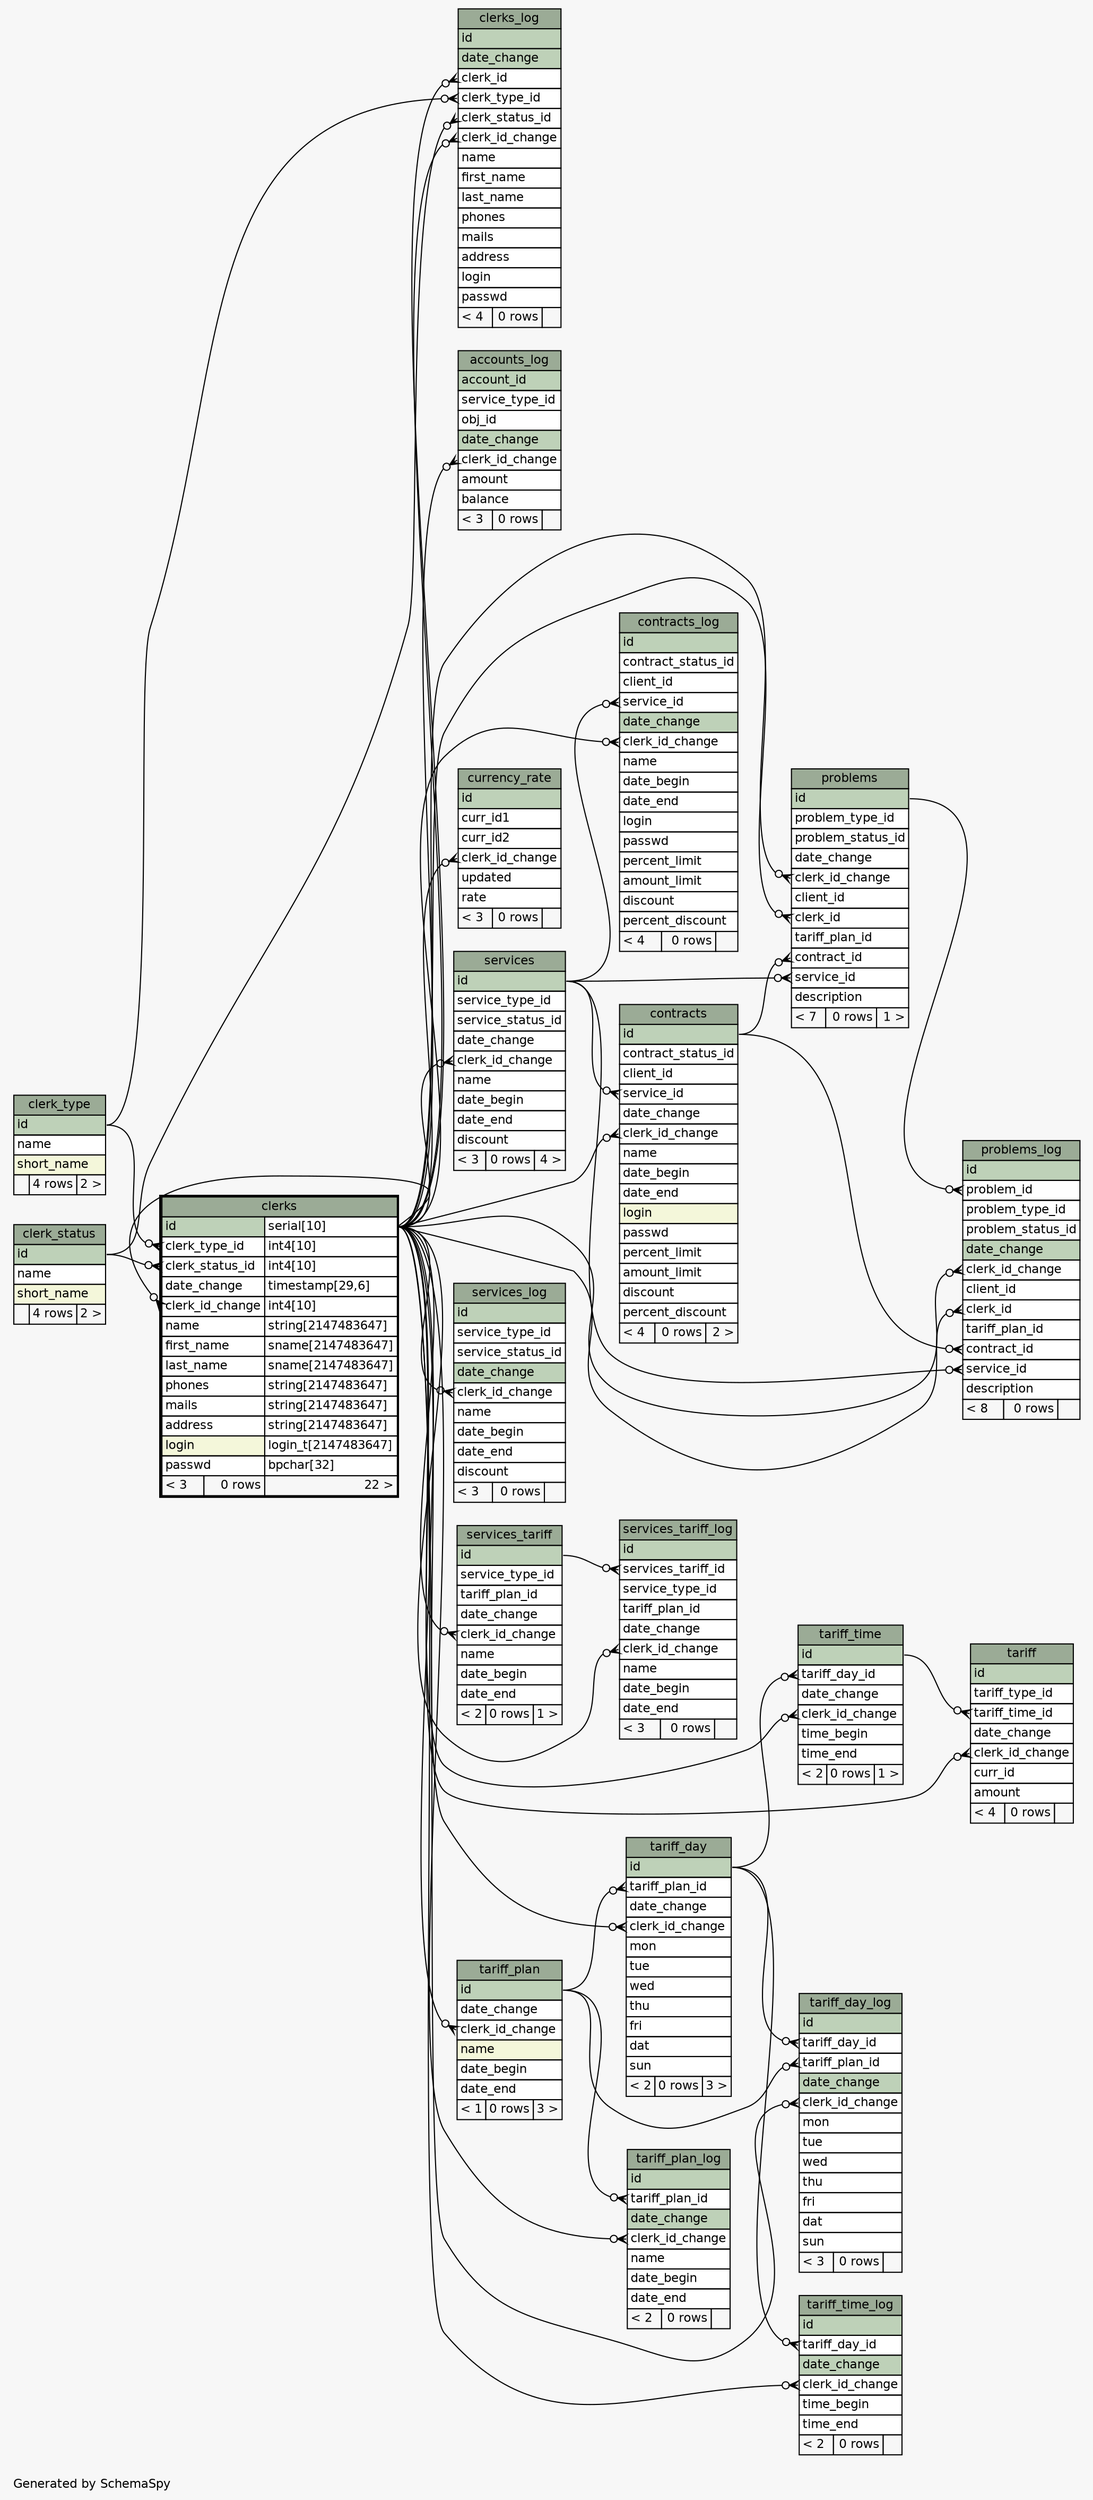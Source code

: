 // dot 2.26.0 on Linux 2.6.32-358.2.1.el6.x86_64
// SchemaSpy rev 590
digraph "oneDegreeRelationshipsDiagram" {
  graph [
    rankdir="RL"
    bgcolor="#f7f7f7"
    label="\nGenerated by SchemaSpy"
    labeljust="l"
    nodesep="0.18"
    ranksep="0.46"
    fontname="Helvetica"
    fontsize="11"
  ];
  node [
    fontname="Helvetica"
    fontsize="11"
    shape="plaintext"
  ];
  edge [
    arrowsize="0.8"
  ];
  "accounts_log":"clerk_id_change":w -> "clerks":"id.type":e [arrowhead=none dir=back arrowtail=crowodot];
  "clerks":"clerk_id_change":w -> "clerks":"id.type":e [arrowhead=none dir=back arrowtail=crowodot];
  "clerks":"clerk_status_id":w -> "clerk_status":"id":e [arrowhead=none dir=back arrowtail=crowodot];
  "clerks":"clerk_type_id":w -> "clerk_type":"id":e [arrowhead=none dir=back arrowtail=crowodot];
  "clerks_log":"clerk_id":w -> "clerks":"id.type":e [arrowhead=none dir=back arrowtail=crowodot];
  "clerks_log":"clerk_id_change":w -> "clerks":"id.type":e [arrowhead=none dir=back arrowtail=crowodot];
  "clerks_log":"clerk_status_id":w -> "clerk_status":"id":e [arrowhead=none dir=back arrowtail=crowodot];
  "clerks_log":"clerk_type_id":w -> "clerk_type":"id":e [arrowhead=none dir=back arrowtail=crowodot];
  "contracts":"clerk_id_change":w -> "clerks":"id.type":e [arrowhead=none dir=back arrowtail=crowodot];
  "contracts":"service_id":w -> "services":"id":e [arrowhead=none dir=back arrowtail=crowodot];
  "contracts_log":"clerk_id_change":w -> "clerks":"id.type":e [arrowhead=none dir=back arrowtail=crowodot];
  "contracts_log":"service_id":w -> "services":"id":e [arrowhead=none dir=back arrowtail=crowodot];
  "currency_rate":"clerk_id_change":w -> "clerks":"id.type":e [arrowhead=none dir=back arrowtail=crowodot];
  "problems":"clerk_id":w -> "clerks":"id.type":e [arrowhead=none dir=back arrowtail=crowodot];
  "problems":"clerk_id_change":w -> "clerks":"id.type":e [arrowhead=none dir=back arrowtail=crowodot];
  "problems":"contract_id":w -> "contracts":"id":e [arrowhead=none dir=back arrowtail=crowodot];
  "problems":"service_id":w -> "services":"id":e [arrowhead=none dir=back arrowtail=crowodot];
  "problems_log":"clerk_id":w -> "clerks":"id.type":e [arrowhead=none dir=back arrowtail=crowodot];
  "problems_log":"clerk_id_change":w -> "clerks":"id.type":e [arrowhead=none dir=back arrowtail=crowodot];
  "problems_log":"contract_id":w -> "contracts":"id":e [arrowhead=none dir=back arrowtail=crowodot];
  "problems_log":"problem_id":w -> "problems":"id":e [arrowhead=none dir=back arrowtail=crowodot];
  "problems_log":"service_id":w -> "services":"id":e [arrowhead=none dir=back arrowtail=crowodot];
  "services":"clerk_id_change":w -> "clerks":"id.type":e [arrowhead=none dir=back arrowtail=crowodot];
  "services_log":"clerk_id_change":w -> "clerks":"id.type":e [arrowhead=none dir=back arrowtail=crowodot];
  "services_tariff":"clerk_id_change":w -> "clerks":"id.type":e [arrowhead=none dir=back arrowtail=crowodot];
  "services_tariff_log":"clerk_id_change":w -> "clerks":"id.type":e [arrowhead=none dir=back arrowtail=crowodot];
  "services_tariff_log":"services_tariff_id":w -> "services_tariff":"id":e [arrowhead=none dir=back arrowtail=crowodot];
  "tariff":"clerk_id_change":w -> "clerks":"id.type":e [arrowhead=none dir=back arrowtail=crowodot];
  "tariff":"tariff_time_id":w -> "tariff_time":"id":e [arrowhead=none dir=back arrowtail=crowodot];
  "tariff_day":"clerk_id_change":w -> "clerks":"id.type":e [arrowhead=none dir=back arrowtail=crowodot];
  "tariff_day":"tariff_plan_id":w -> "tariff_plan":"id":e [arrowhead=none dir=back arrowtail=crowodot];
  "tariff_day_log":"clerk_id_change":w -> "clerks":"id.type":e [arrowhead=none dir=back arrowtail=crowodot];
  "tariff_day_log":"tariff_day_id":w -> "tariff_day":"id":e [arrowhead=none dir=back arrowtail=crowodot];
  "tariff_day_log":"tariff_plan_id":w -> "tariff_plan":"id":e [arrowhead=none dir=back arrowtail=crowodot];
  "tariff_plan":"clerk_id_change":w -> "clerks":"id.type":e [arrowhead=none dir=back arrowtail=crowodot];
  "tariff_plan_log":"clerk_id_change":w -> "clerks":"id.type":e [arrowhead=none dir=back arrowtail=crowodot];
  "tariff_plan_log":"tariff_plan_id":w -> "tariff_plan":"id":e [arrowhead=none dir=back arrowtail=crowodot];
  "tariff_time":"clerk_id_change":w -> "clerks":"id.type":e [arrowhead=none dir=back arrowtail=crowodot];
  "tariff_time":"tariff_day_id":w -> "tariff_day":"id":e [arrowhead=none dir=back arrowtail=crowodot];
  "tariff_time_log":"clerk_id_change":w -> "clerks":"id.type":e [arrowhead=none dir=back arrowtail=crowodot];
  "tariff_time_log":"tariff_day_id":w -> "tariff_day":"id":e [arrowhead=none dir=back arrowtail=crowodot];
  "accounts_log" [
    label=<
    <TABLE BORDER="0" CELLBORDER="1" CELLSPACING="0" BGCOLOR="#ffffff">
      <TR><TD COLSPAN="3" BGCOLOR="#9bab96" ALIGN="CENTER">accounts_log</TD></TR>
      <TR><TD PORT="account_id" COLSPAN="3" BGCOLOR="#bed1b8" ALIGN="LEFT">account_id</TD></TR>
      <TR><TD PORT="service_type_id" COLSPAN="3" ALIGN="LEFT">service_type_id</TD></TR>
      <TR><TD PORT="obj_id" COLSPAN="3" ALIGN="LEFT">obj_id</TD></TR>
      <TR><TD PORT="date_change" COLSPAN="3" BGCOLOR="#bed1b8" ALIGN="LEFT">date_change</TD></TR>
      <TR><TD PORT="clerk_id_change" COLSPAN="3" ALIGN="LEFT">clerk_id_change</TD></TR>
      <TR><TD PORT="amount" COLSPAN="3" ALIGN="LEFT">amount</TD></TR>
      <TR><TD PORT="balance" COLSPAN="3" ALIGN="LEFT">balance</TD></TR>
      <TR><TD ALIGN="LEFT" BGCOLOR="#f7f7f7">&lt; 3</TD><TD ALIGN="RIGHT" BGCOLOR="#f7f7f7">0 rows</TD><TD ALIGN="RIGHT" BGCOLOR="#f7f7f7">  </TD></TR>
    </TABLE>>
    URL="accounts_log.html"
    tooltip="accounts_log"
  ];
  "clerk_status" [
    label=<
    <TABLE BORDER="0" CELLBORDER="1" CELLSPACING="0" BGCOLOR="#ffffff">
      <TR><TD COLSPAN="3" BGCOLOR="#9bab96" ALIGN="CENTER">clerk_status</TD></TR>
      <TR><TD PORT="id" COLSPAN="3" BGCOLOR="#bed1b8" ALIGN="LEFT">id</TD></TR>
      <TR><TD PORT="name" COLSPAN="3" ALIGN="LEFT">name</TD></TR>
      <TR><TD PORT="short_name" COLSPAN="3" BGCOLOR="#f4f7da" ALIGN="LEFT">short_name</TD></TR>
      <TR><TD ALIGN="LEFT" BGCOLOR="#f7f7f7">  </TD><TD ALIGN="RIGHT" BGCOLOR="#f7f7f7">4 rows</TD><TD ALIGN="RIGHT" BGCOLOR="#f7f7f7">2 &gt;</TD></TR>
    </TABLE>>
    URL="clerk_status.html"
    tooltip="clerk_status"
  ];
  "clerk_type" [
    label=<
    <TABLE BORDER="0" CELLBORDER="1" CELLSPACING="0" BGCOLOR="#ffffff">
      <TR><TD COLSPAN="3" BGCOLOR="#9bab96" ALIGN="CENTER">clerk_type</TD></TR>
      <TR><TD PORT="id" COLSPAN="3" BGCOLOR="#bed1b8" ALIGN="LEFT">id</TD></TR>
      <TR><TD PORT="name" COLSPAN="3" ALIGN="LEFT">name</TD></TR>
      <TR><TD PORT="short_name" COLSPAN="3" BGCOLOR="#f4f7da" ALIGN="LEFT">short_name</TD></TR>
      <TR><TD ALIGN="LEFT" BGCOLOR="#f7f7f7">  </TD><TD ALIGN="RIGHT" BGCOLOR="#f7f7f7">4 rows</TD><TD ALIGN="RIGHT" BGCOLOR="#f7f7f7">2 &gt;</TD></TR>
    </TABLE>>
    URL="clerk_type.html"
    tooltip="clerk_type"
  ];
  "clerks" [
    label=<
    <TABLE BORDER="2" CELLBORDER="1" CELLSPACING="0" BGCOLOR="#ffffff">
      <TR><TD COLSPAN="3" BGCOLOR="#9bab96" ALIGN="CENTER">clerks</TD></TR>
      <TR><TD PORT="id" COLSPAN="2" BGCOLOR="#bed1b8" ALIGN="LEFT">id</TD><TD PORT="id.type" ALIGN="LEFT">serial[10]</TD></TR>
      <TR><TD PORT="clerk_type_id" COLSPAN="2" ALIGN="LEFT">clerk_type_id</TD><TD PORT="clerk_type_id.type" ALIGN="LEFT">int4[10]</TD></TR>
      <TR><TD PORT="clerk_status_id" COLSPAN="2" ALIGN="LEFT">clerk_status_id</TD><TD PORT="clerk_status_id.type" ALIGN="LEFT">int4[10]</TD></TR>
      <TR><TD PORT="date_change" COLSPAN="2" ALIGN="LEFT">date_change</TD><TD PORT="date_change.type" ALIGN="LEFT">timestamp[29,6]</TD></TR>
      <TR><TD PORT="clerk_id_change" COLSPAN="2" ALIGN="LEFT">clerk_id_change</TD><TD PORT="clerk_id_change.type" ALIGN="LEFT">int4[10]</TD></TR>
      <TR><TD PORT="name" COLSPAN="2" ALIGN="LEFT">name</TD><TD PORT="name.type" ALIGN="LEFT">string[2147483647]</TD></TR>
      <TR><TD PORT="first_name" COLSPAN="2" ALIGN="LEFT">first_name</TD><TD PORT="first_name.type" ALIGN="LEFT">sname[2147483647]</TD></TR>
      <TR><TD PORT="last_name" COLSPAN="2" ALIGN="LEFT">last_name</TD><TD PORT="last_name.type" ALIGN="LEFT">sname[2147483647]</TD></TR>
      <TR><TD PORT="phones" COLSPAN="2" ALIGN="LEFT">phones</TD><TD PORT="phones.type" ALIGN="LEFT">string[2147483647]</TD></TR>
      <TR><TD PORT="mails" COLSPAN="2" ALIGN="LEFT">mails</TD><TD PORT="mails.type" ALIGN="LEFT">string[2147483647]</TD></TR>
      <TR><TD PORT="address" COLSPAN="2" ALIGN="LEFT">address</TD><TD PORT="address.type" ALIGN="LEFT">string[2147483647]</TD></TR>
      <TR><TD PORT="login" COLSPAN="2" BGCOLOR="#f4f7da" ALIGN="LEFT">login</TD><TD PORT="login.type" ALIGN="LEFT">login_t[2147483647]</TD></TR>
      <TR><TD PORT="passwd" COLSPAN="2" ALIGN="LEFT">passwd</TD><TD PORT="passwd.type" ALIGN="LEFT">bpchar[32]</TD></TR>
      <TR><TD ALIGN="LEFT" BGCOLOR="#f7f7f7">&lt; 3</TD><TD ALIGN="RIGHT" BGCOLOR="#f7f7f7">0 rows</TD><TD ALIGN="RIGHT" BGCOLOR="#f7f7f7">22 &gt;</TD></TR>
    </TABLE>>
    URL="clerks.html"
    tooltip="clerks"
  ];
  "clerks_log" [
    label=<
    <TABLE BORDER="0" CELLBORDER="1" CELLSPACING="0" BGCOLOR="#ffffff">
      <TR><TD COLSPAN="3" BGCOLOR="#9bab96" ALIGN="CENTER">clerks_log</TD></TR>
      <TR><TD PORT="id" COLSPAN="3" BGCOLOR="#bed1b8" ALIGN="LEFT">id</TD></TR>
      <TR><TD PORT="date_change" COLSPAN="3" BGCOLOR="#bed1b8" ALIGN="LEFT">date_change</TD></TR>
      <TR><TD PORT="clerk_id" COLSPAN="3" ALIGN="LEFT">clerk_id</TD></TR>
      <TR><TD PORT="clerk_type_id" COLSPAN="3" ALIGN="LEFT">clerk_type_id</TD></TR>
      <TR><TD PORT="clerk_status_id" COLSPAN="3" ALIGN="LEFT">clerk_status_id</TD></TR>
      <TR><TD PORT="clerk_id_change" COLSPAN="3" ALIGN="LEFT">clerk_id_change</TD></TR>
      <TR><TD PORT="name" COLSPAN="3" ALIGN="LEFT">name</TD></TR>
      <TR><TD PORT="first_name" COLSPAN="3" ALIGN="LEFT">first_name</TD></TR>
      <TR><TD PORT="last_name" COLSPAN="3" ALIGN="LEFT">last_name</TD></TR>
      <TR><TD PORT="phones" COLSPAN="3" ALIGN="LEFT">phones</TD></TR>
      <TR><TD PORT="mails" COLSPAN="3" ALIGN="LEFT">mails</TD></TR>
      <TR><TD PORT="address" COLSPAN="3" ALIGN="LEFT">address</TD></TR>
      <TR><TD PORT="login" COLSPAN="3" ALIGN="LEFT">login</TD></TR>
      <TR><TD PORT="passwd" COLSPAN="3" ALIGN="LEFT">passwd</TD></TR>
      <TR><TD ALIGN="LEFT" BGCOLOR="#f7f7f7">&lt; 4</TD><TD ALIGN="RIGHT" BGCOLOR="#f7f7f7">0 rows</TD><TD ALIGN="RIGHT" BGCOLOR="#f7f7f7">  </TD></TR>
    </TABLE>>
    URL="clerks_log.html"
    tooltip="clerks_log"
  ];
  "contracts" [
    label=<
    <TABLE BORDER="0" CELLBORDER="1" CELLSPACING="0" BGCOLOR="#ffffff">
      <TR><TD COLSPAN="3" BGCOLOR="#9bab96" ALIGN="CENTER">contracts</TD></TR>
      <TR><TD PORT="id" COLSPAN="3" BGCOLOR="#bed1b8" ALIGN="LEFT">id</TD></TR>
      <TR><TD PORT="contract_status_id" COLSPAN="3" ALIGN="LEFT">contract_status_id</TD></TR>
      <TR><TD PORT="client_id" COLSPAN="3" ALIGN="LEFT">client_id</TD></TR>
      <TR><TD PORT="service_id" COLSPAN="3" ALIGN="LEFT">service_id</TD></TR>
      <TR><TD PORT="date_change" COLSPAN="3" ALIGN="LEFT">date_change</TD></TR>
      <TR><TD PORT="clerk_id_change" COLSPAN="3" ALIGN="LEFT">clerk_id_change</TD></TR>
      <TR><TD PORT="name" COLSPAN="3" ALIGN="LEFT">name</TD></TR>
      <TR><TD PORT="date_begin" COLSPAN="3" ALIGN="LEFT">date_begin</TD></TR>
      <TR><TD PORT="date_end" COLSPAN="3" ALIGN="LEFT">date_end</TD></TR>
      <TR><TD PORT="login" COLSPAN="3" BGCOLOR="#f4f7da" ALIGN="LEFT">login</TD></TR>
      <TR><TD PORT="passwd" COLSPAN="3" ALIGN="LEFT">passwd</TD></TR>
      <TR><TD PORT="percent_limit" COLSPAN="3" ALIGN="LEFT">percent_limit</TD></TR>
      <TR><TD PORT="amount_limit" COLSPAN="3" ALIGN="LEFT">amount_limit</TD></TR>
      <TR><TD PORT="discount" COLSPAN="3" ALIGN="LEFT">discount</TD></TR>
      <TR><TD PORT="percent_discount" COLSPAN="3" ALIGN="LEFT">percent_discount</TD></TR>
      <TR><TD ALIGN="LEFT" BGCOLOR="#f7f7f7">&lt; 4</TD><TD ALIGN="RIGHT" BGCOLOR="#f7f7f7">0 rows</TD><TD ALIGN="RIGHT" BGCOLOR="#f7f7f7">2 &gt;</TD></TR>
    </TABLE>>
    URL="contracts.html"
    tooltip="contracts"
  ];
  "contracts_log" [
    label=<
    <TABLE BORDER="0" CELLBORDER="1" CELLSPACING="0" BGCOLOR="#ffffff">
      <TR><TD COLSPAN="3" BGCOLOR="#9bab96" ALIGN="CENTER">contracts_log</TD></TR>
      <TR><TD PORT="id" COLSPAN="3" BGCOLOR="#bed1b8" ALIGN="LEFT">id</TD></TR>
      <TR><TD PORT="contract_status_id" COLSPAN="3" ALIGN="LEFT">contract_status_id</TD></TR>
      <TR><TD PORT="client_id" COLSPAN="3" ALIGN="LEFT">client_id</TD></TR>
      <TR><TD PORT="service_id" COLSPAN="3" ALIGN="LEFT">service_id</TD></TR>
      <TR><TD PORT="date_change" COLSPAN="3" BGCOLOR="#bed1b8" ALIGN="LEFT">date_change</TD></TR>
      <TR><TD PORT="clerk_id_change" COLSPAN="3" ALIGN="LEFT">clerk_id_change</TD></TR>
      <TR><TD PORT="name" COLSPAN="3" ALIGN="LEFT">name</TD></TR>
      <TR><TD PORT="date_begin" COLSPAN="3" ALIGN="LEFT">date_begin</TD></TR>
      <TR><TD PORT="date_end" COLSPAN="3" ALIGN="LEFT">date_end</TD></TR>
      <TR><TD PORT="login" COLSPAN="3" ALIGN="LEFT">login</TD></TR>
      <TR><TD PORT="passwd" COLSPAN="3" ALIGN="LEFT">passwd</TD></TR>
      <TR><TD PORT="percent_limit" COLSPAN="3" ALIGN="LEFT">percent_limit</TD></TR>
      <TR><TD PORT="amount_limit" COLSPAN="3" ALIGN="LEFT">amount_limit</TD></TR>
      <TR><TD PORT="discount" COLSPAN="3" ALIGN="LEFT">discount</TD></TR>
      <TR><TD PORT="percent_discount" COLSPAN="3" ALIGN="LEFT">percent_discount</TD></TR>
      <TR><TD ALIGN="LEFT" BGCOLOR="#f7f7f7">&lt; 4</TD><TD ALIGN="RIGHT" BGCOLOR="#f7f7f7">0 rows</TD><TD ALIGN="RIGHT" BGCOLOR="#f7f7f7">  </TD></TR>
    </TABLE>>
    URL="contracts_log.html"
    tooltip="contracts_log"
  ];
  "currency_rate" [
    label=<
    <TABLE BORDER="0" CELLBORDER="1" CELLSPACING="0" BGCOLOR="#ffffff">
      <TR><TD COLSPAN="3" BGCOLOR="#9bab96" ALIGN="CENTER">currency_rate</TD></TR>
      <TR><TD PORT="id" COLSPAN="3" BGCOLOR="#bed1b8" ALIGN="LEFT">id</TD></TR>
      <TR><TD PORT="curr_id1" COLSPAN="3" ALIGN="LEFT">curr_id1</TD></TR>
      <TR><TD PORT="curr_id2" COLSPAN="3" ALIGN="LEFT">curr_id2</TD></TR>
      <TR><TD PORT="clerk_id_change" COLSPAN="3" ALIGN="LEFT">clerk_id_change</TD></TR>
      <TR><TD PORT="updated" COLSPAN="3" ALIGN="LEFT">updated</TD></TR>
      <TR><TD PORT="rate" COLSPAN="3" ALIGN="LEFT">rate</TD></TR>
      <TR><TD ALIGN="LEFT" BGCOLOR="#f7f7f7">&lt; 3</TD><TD ALIGN="RIGHT" BGCOLOR="#f7f7f7">0 rows</TD><TD ALIGN="RIGHT" BGCOLOR="#f7f7f7">  </TD></TR>
    </TABLE>>
    URL="currency_rate.html"
    tooltip="currency_rate"
  ];
  "problems" [
    label=<
    <TABLE BORDER="0" CELLBORDER="1" CELLSPACING="0" BGCOLOR="#ffffff">
      <TR><TD COLSPAN="3" BGCOLOR="#9bab96" ALIGN="CENTER">problems</TD></TR>
      <TR><TD PORT="id" COLSPAN="3" BGCOLOR="#bed1b8" ALIGN="LEFT">id</TD></TR>
      <TR><TD PORT="problem_type_id" COLSPAN="3" ALIGN="LEFT">problem_type_id</TD></TR>
      <TR><TD PORT="problem_status_id" COLSPAN="3" ALIGN="LEFT">problem_status_id</TD></TR>
      <TR><TD PORT="date_change" COLSPAN="3" ALIGN="LEFT">date_change</TD></TR>
      <TR><TD PORT="clerk_id_change" COLSPAN="3" ALIGN="LEFT">clerk_id_change</TD></TR>
      <TR><TD PORT="client_id" COLSPAN="3" ALIGN="LEFT">client_id</TD></TR>
      <TR><TD PORT="clerk_id" COLSPAN="3" ALIGN="LEFT">clerk_id</TD></TR>
      <TR><TD PORT="tariff_plan_id" COLSPAN="3" ALIGN="LEFT">tariff_plan_id</TD></TR>
      <TR><TD PORT="contract_id" COLSPAN="3" ALIGN="LEFT">contract_id</TD></TR>
      <TR><TD PORT="service_id" COLSPAN="3" ALIGN="LEFT">service_id</TD></TR>
      <TR><TD PORT="description" COLSPAN="3" ALIGN="LEFT">description</TD></TR>
      <TR><TD ALIGN="LEFT" BGCOLOR="#f7f7f7">&lt; 7</TD><TD ALIGN="RIGHT" BGCOLOR="#f7f7f7">0 rows</TD><TD ALIGN="RIGHT" BGCOLOR="#f7f7f7">1 &gt;</TD></TR>
    </TABLE>>
    URL="problems.html"
    tooltip="problems"
  ];
  "problems_log" [
    label=<
    <TABLE BORDER="0" CELLBORDER="1" CELLSPACING="0" BGCOLOR="#ffffff">
      <TR><TD COLSPAN="3" BGCOLOR="#9bab96" ALIGN="CENTER">problems_log</TD></TR>
      <TR><TD PORT="id" COLSPAN="3" BGCOLOR="#bed1b8" ALIGN="LEFT">id</TD></TR>
      <TR><TD PORT="problem_id" COLSPAN="3" ALIGN="LEFT">problem_id</TD></TR>
      <TR><TD PORT="problem_type_id" COLSPAN="3" ALIGN="LEFT">problem_type_id</TD></TR>
      <TR><TD PORT="problem_status_id" COLSPAN="3" ALIGN="LEFT">problem_status_id</TD></TR>
      <TR><TD PORT="date_change" COLSPAN="3" BGCOLOR="#bed1b8" ALIGN="LEFT">date_change</TD></TR>
      <TR><TD PORT="clerk_id_change" COLSPAN="3" ALIGN="LEFT">clerk_id_change</TD></TR>
      <TR><TD PORT="client_id" COLSPAN="3" ALIGN="LEFT">client_id</TD></TR>
      <TR><TD PORT="clerk_id" COLSPAN="3" ALIGN="LEFT">clerk_id</TD></TR>
      <TR><TD PORT="tariff_plan_id" COLSPAN="3" ALIGN="LEFT">tariff_plan_id</TD></TR>
      <TR><TD PORT="contract_id" COLSPAN="3" ALIGN="LEFT">contract_id</TD></TR>
      <TR><TD PORT="service_id" COLSPAN="3" ALIGN="LEFT">service_id</TD></TR>
      <TR><TD PORT="description" COLSPAN="3" ALIGN="LEFT">description</TD></TR>
      <TR><TD ALIGN="LEFT" BGCOLOR="#f7f7f7">&lt; 8</TD><TD ALIGN="RIGHT" BGCOLOR="#f7f7f7">0 rows</TD><TD ALIGN="RIGHT" BGCOLOR="#f7f7f7">  </TD></TR>
    </TABLE>>
    URL="problems_log.html"
    tooltip="problems_log"
  ];
  "services" [
    label=<
    <TABLE BORDER="0" CELLBORDER="1" CELLSPACING="0" BGCOLOR="#ffffff">
      <TR><TD COLSPAN="3" BGCOLOR="#9bab96" ALIGN="CENTER">services</TD></TR>
      <TR><TD PORT="id" COLSPAN="3" BGCOLOR="#bed1b8" ALIGN="LEFT">id</TD></TR>
      <TR><TD PORT="service_type_id" COLSPAN="3" ALIGN="LEFT">service_type_id</TD></TR>
      <TR><TD PORT="service_status_id" COLSPAN="3" ALIGN="LEFT">service_status_id</TD></TR>
      <TR><TD PORT="date_change" COLSPAN="3" ALIGN="LEFT">date_change</TD></TR>
      <TR><TD PORT="clerk_id_change" COLSPAN="3" ALIGN="LEFT">clerk_id_change</TD></TR>
      <TR><TD PORT="name" COLSPAN="3" ALIGN="LEFT">name</TD></TR>
      <TR><TD PORT="date_begin" COLSPAN="3" ALIGN="LEFT">date_begin</TD></TR>
      <TR><TD PORT="date_end" COLSPAN="3" ALIGN="LEFT">date_end</TD></TR>
      <TR><TD PORT="discount" COLSPAN="3" ALIGN="LEFT">discount</TD></TR>
      <TR><TD ALIGN="LEFT" BGCOLOR="#f7f7f7">&lt; 3</TD><TD ALIGN="RIGHT" BGCOLOR="#f7f7f7">0 rows</TD><TD ALIGN="RIGHT" BGCOLOR="#f7f7f7">4 &gt;</TD></TR>
    </TABLE>>
    URL="services.html"
    tooltip="services"
  ];
  "services_log" [
    label=<
    <TABLE BORDER="0" CELLBORDER="1" CELLSPACING="0" BGCOLOR="#ffffff">
      <TR><TD COLSPAN="3" BGCOLOR="#9bab96" ALIGN="CENTER">services_log</TD></TR>
      <TR><TD PORT="id" COLSPAN="3" BGCOLOR="#bed1b8" ALIGN="LEFT">id</TD></TR>
      <TR><TD PORT="service_type_id" COLSPAN="3" ALIGN="LEFT">service_type_id</TD></TR>
      <TR><TD PORT="service_status_id" COLSPAN="3" ALIGN="LEFT">service_status_id</TD></TR>
      <TR><TD PORT="date_change" COLSPAN="3" BGCOLOR="#bed1b8" ALIGN="LEFT">date_change</TD></TR>
      <TR><TD PORT="clerk_id_change" COLSPAN="3" ALIGN="LEFT">clerk_id_change</TD></TR>
      <TR><TD PORT="name" COLSPAN="3" ALIGN="LEFT">name</TD></TR>
      <TR><TD PORT="date_begin" COLSPAN="3" ALIGN="LEFT">date_begin</TD></TR>
      <TR><TD PORT="date_end" COLSPAN="3" ALIGN="LEFT">date_end</TD></TR>
      <TR><TD PORT="discount" COLSPAN="3" ALIGN="LEFT">discount</TD></TR>
      <TR><TD ALIGN="LEFT" BGCOLOR="#f7f7f7">&lt; 3</TD><TD ALIGN="RIGHT" BGCOLOR="#f7f7f7">0 rows</TD><TD ALIGN="RIGHT" BGCOLOR="#f7f7f7">  </TD></TR>
    </TABLE>>
    URL="services_log.html"
    tooltip="services_log"
  ];
  "services_tariff" [
    label=<
    <TABLE BORDER="0" CELLBORDER="1" CELLSPACING="0" BGCOLOR="#ffffff">
      <TR><TD COLSPAN="3" BGCOLOR="#9bab96" ALIGN="CENTER">services_tariff</TD></TR>
      <TR><TD PORT="id" COLSPAN="3" BGCOLOR="#bed1b8" ALIGN="LEFT">id</TD></TR>
      <TR><TD PORT="service_type_id" COLSPAN="3" ALIGN="LEFT">service_type_id</TD></TR>
      <TR><TD PORT="tariff_plan_id" COLSPAN="3" ALIGN="LEFT">tariff_plan_id</TD></TR>
      <TR><TD PORT="date_change" COLSPAN="3" ALIGN="LEFT">date_change</TD></TR>
      <TR><TD PORT="clerk_id_change" COLSPAN="3" ALIGN="LEFT">clerk_id_change</TD></TR>
      <TR><TD PORT="name" COLSPAN="3" ALIGN="LEFT">name</TD></TR>
      <TR><TD PORT="date_begin" COLSPAN="3" ALIGN="LEFT">date_begin</TD></TR>
      <TR><TD PORT="date_end" COLSPAN="3" ALIGN="LEFT">date_end</TD></TR>
      <TR><TD ALIGN="LEFT" BGCOLOR="#f7f7f7">&lt; 2</TD><TD ALIGN="RIGHT" BGCOLOR="#f7f7f7">0 rows</TD><TD ALIGN="RIGHT" BGCOLOR="#f7f7f7">1 &gt;</TD></TR>
    </TABLE>>
    URL="services_tariff.html"
    tooltip="services_tariff"
  ];
  "services_tariff_log" [
    label=<
    <TABLE BORDER="0" CELLBORDER="1" CELLSPACING="0" BGCOLOR="#ffffff">
      <TR><TD COLSPAN="3" BGCOLOR="#9bab96" ALIGN="CENTER">services_tariff_log</TD></TR>
      <TR><TD PORT="id" COLSPAN="3" BGCOLOR="#bed1b8" ALIGN="LEFT">id</TD></TR>
      <TR><TD PORT="services_tariff_id" COLSPAN="3" ALIGN="LEFT">services_tariff_id</TD></TR>
      <TR><TD PORT="service_type_id" COLSPAN="3" ALIGN="LEFT">service_type_id</TD></TR>
      <TR><TD PORT="tariff_plan_id" COLSPAN="3" ALIGN="LEFT">tariff_plan_id</TD></TR>
      <TR><TD PORT="date_change" COLSPAN="3" ALIGN="LEFT">date_change</TD></TR>
      <TR><TD PORT="clerk_id_change" COLSPAN="3" ALIGN="LEFT">clerk_id_change</TD></TR>
      <TR><TD PORT="name" COLSPAN="3" ALIGN="LEFT">name</TD></TR>
      <TR><TD PORT="date_begin" COLSPAN="3" ALIGN="LEFT">date_begin</TD></TR>
      <TR><TD PORT="date_end" COLSPAN="3" ALIGN="LEFT">date_end</TD></TR>
      <TR><TD ALIGN="LEFT" BGCOLOR="#f7f7f7">&lt; 3</TD><TD ALIGN="RIGHT" BGCOLOR="#f7f7f7">0 rows</TD><TD ALIGN="RIGHT" BGCOLOR="#f7f7f7">  </TD></TR>
    </TABLE>>
    URL="services_tariff_log.html"
    tooltip="services_tariff_log"
  ];
  "tariff" [
    label=<
    <TABLE BORDER="0" CELLBORDER="1" CELLSPACING="0" BGCOLOR="#ffffff">
      <TR><TD COLSPAN="3" BGCOLOR="#9bab96" ALIGN="CENTER">tariff</TD></TR>
      <TR><TD PORT="id" COLSPAN="3" BGCOLOR="#bed1b8" ALIGN="LEFT">id</TD></TR>
      <TR><TD PORT="tariff_type_id" COLSPAN="3" ALIGN="LEFT">tariff_type_id</TD></TR>
      <TR><TD PORT="tariff_time_id" COLSPAN="3" ALIGN="LEFT">tariff_time_id</TD></TR>
      <TR><TD PORT="date_change" COLSPAN="3" ALIGN="LEFT">date_change</TD></TR>
      <TR><TD PORT="clerk_id_change" COLSPAN="3" ALIGN="LEFT">clerk_id_change</TD></TR>
      <TR><TD PORT="curr_id" COLSPAN="3" ALIGN="LEFT">curr_id</TD></TR>
      <TR><TD PORT="amount" COLSPAN="3" ALIGN="LEFT">amount</TD></TR>
      <TR><TD ALIGN="LEFT" BGCOLOR="#f7f7f7">&lt; 4</TD><TD ALIGN="RIGHT" BGCOLOR="#f7f7f7">0 rows</TD><TD ALIGN="RIGHT" BGCOLOR="#f7f7f7">  </TD></TR>
    </TABLE>>
    URL="tariff.html"
    tooltip="tariff"
  ];
  "tariff_day" [
    label=<
    <TABLE BORDER="0" CELLBORDER="1" CELLSPACING="0" BGCOLOR="#ffffff">
      <TR><TD COLSPAN="3" BGCOLOR="#9bab96" ALIGN="CENTER">tariff_day</TD></TR>
      <TR><TD PORT="id" COLSPAN="3" BGCOLOR="#bed1b8" ALIGN="LEFT">id</TD></TR>
      <TR><TD PORT="tariff_plan_id" COLSPAN="3" ALIGN="LEFT">tariff_plan_id</TD></TR>
      <TR><TD PORT="date_change" COLSPAN="3" ALIGN="LEFT">date_change</TD></TR>
      <TR><TD PORT="clerk_id_change" COLSPAN="3" ALIGN="LEFT">clerk_id_change</TD></TR>
      <TR><TD PORT="mon" COLSPAN="3" ALIGN="LEFT">mon</TD></TR>
      <TR><TD PORT="tue" COLSPAN="3" ALIGN="LEFT">tue</TD></TR>
      <TR><TD PORT="wed" COLSPAN="3" ALIGN="LEFT">wed</TD></TR>
      <TR><TD PORT="thu" COLSPAN="3" ALIGN="LEFT">thu</TD></TR>
      <TR><TD PORT="fri" COLSPAN="3" ALIGN="LEFT">fri</TD></TR>
      <TR><TD PORT="dat" COLSPAN="3" ALIGN="LEFT">dat</TD></TR>
      <TR><TD PORT="sun" COLSPAN="3" ALIGN="LEFT">sun</TD></TR>
      <TR><TD ALIGN="LEFT" BGCOLOR="#f7f7f7">&lt; 2</TD><TD ALIGN="RIGHT" BGCOLOR="#f7f7f7">0 rows</TD><TD ALIGN="RIGHT" BGCOLOR="#f7f7f7">3 &gt;</TD></TR>
    </TABLE>>
    URL="tariff_day.html"
    tooltip="tariff_day"
  ];
  "tariff_day_log" [
    label=<
    <TABLE BORDER="0" CELLBORDER="1" CELLSPACING="0" BGCOLOR="#ffffff">
      <TR><TD COLSPAN="3" BGCOLOR="#9bab96" ALIGN="CENTER">tariff_day_log</TD></TR>
      <TR><TD PORT="id" COLSPAN="3" BGCOLOR="#bed1b8" ALIGN="LEFT">id</TD></TR>
      <TR><TD PORT="tariff_day_id" COLSPAN="3" ALIGN="LEFT">tariff_day_id</TD></TR>
      <TR><TD PORT="tariff_plan_id" COLSPAN="3" ALIGN="LEFT">tariff_plan_id</TD></TR>
      <TR><TD PORT="date_change" COLSPAN="3" BGCOLOR="#bed1b8" ALIGN="LEFT">date_change</TD></TR>
      <TR><TD PORT="clerk_id_change" COLSPAN="3" ALIGN="LEFT">clerk_id_change</TD></TR>
      <TR><TD PORT="mon" COLSPAN="3" ALIGN="LEFT">mon</TD></TR>
      <TR><TD PORT="tue" COLSPAN="3" ALIGN="LEFT">tue</TD></TR>
      <TR><TD PORT="wed" COLSPAN="3" ALIGN="LEFT">wed</TD></TR>
      <TR><TD PORT="thu" COLSPAN="3" ALIGN="LEFT">thu</TD></TR>
      <TR><TD PORT="fri" COLSPAN="3" ALIGN="LEFT">fri</TD></TR>
      <TR><TD PORT="dat" COLSPAN="3" ALIGN="LEFT">dat</TD></TR>
      <TR><TD PORT="sun" COLSPAN="3" ALIGN="LEFT">sun</TD></TR>
      <TR><TD ALIGN="LEFT" BGCOLOR="#f7f7f7">&lt; 3</TD><TD ALIGN="RIGHT" BGCOLOR="#f7f7f7">0 rows</TD><TD ALIGN="RIGHT" BGCOLOR="#f7f7f7">  </TD></TR>
    </TABLE>>
    URL="tariff_day_log.html"
    tooltip="tariff_day_log"
  ];
  "tariff_plan" [
    label=<
    <TABLE BORDER="0" CELLBORDER="1" CELLSPACING="0" BGCOLOR="#ffffff">
      <TR><TD COLSPAN="3" BGCOLOR="#9bab96" ALIGN="CENTER">tariff_plan</TD></TR>
      <TR><TD PORT="id" COLSPAN="3" BGCOLOR="#bed1b8" ALIGN="LEFT">id</TD></TR>
      <TR><TD PORT="date_change" COLSPAN="3" ALIGN="LEFT">date_change</TD></TR>
      <TR><TD PORT="clerk_id_change" COLSPAN="3" ALIGN="LEFT">clerk_id_change</TD></TR>
      <TR><TD PORT="name" COLSPAN="3" BGCOLOR="#f4f7da" ALIGN="LEFT">name</TD></TR>
      <TR><TD PORT="date_begin" COLSPAN="3" ALIGN="LEFT">date_begin</TD></TR>
      <TR><TD PORT="date_end" COLSPAN="3" ALIGN="LEFT">date_end</TD></TR>
      <TR><TD ALIGN="LEFT" BGCOLOR="#f7f7f7">&lt; 1</TD><TD ALIGN="RIGHT" BGCOLOR="#f7f7f7">0 rows</TD><TD ALIGN="RIGHT" BGCOLOR="#f7f7f7">3 &gt;</TD></TR>
    </TABLE>>
    URL="tariff_plan.html"
    tooltip="tariff_plan"
  ];
  "tariff_plan_log" [
    label=<
    <TABLE BORDER="0" CELLBORDER="1" CELLSPACING="0" BGCOLOR="#ffffff">
      <TR><TD COLSPAN="3" BGCOLOR="#9bab96" ALIGN="CENTER">tariff_plan_log</TD></TR>
      <TR><TD PORT="id" COLSPAN="3" BGCOLOR="#bed1b8" ALIGN="LEFT">id</TD></TR>
      <TR><TD PORT="tariff_plan_id" COLSPAN="3" ALIGN="LEFT">tariff_plan_id</TD></TR>
      <TR><TD PORT="date_change" COLSPAN="3" BGCOLOR="#bed1b8" ALIGN="LEFT">date_change</TD></TR>
      <TR><TD PORT="clerk_id_change" COLSPAN="3" ALIGN="LEFT">clerk_id_change</TD></TR>
      <TR><TD PORT="name" COLSPAN="3" ALIGN="LEFT">name</TD></TR>
      <TR><TD PORT="date_begin" COLSPAN="3" ALIGN="LEFT">date_begin</TD></TR>
      <TR><TD PORT="date_end" COLSPAN="3" ALIGN="LEFT">date_end</TD></TR>
      <TR><TD ALIGN="LEFT" BGCOLOR="#f7f7f7">&lt; 2</TD><TD ALIGN="RIGHT" BGCOLOR="#f7f7f7">0 rows</TD><TD ALIGN="RIGHT" BGCOLOR="#f7f7f7">  </TD></TR>
    </TABLE>>
    URL="tariff_plan_log.html"
    tooltip="tariff_plan_log"
  ];
  "tariff_time" [
    label=<
    <TABLE BORDER="0" CELLBORDER="1" CELLSPACING="0" BGCOLOR="#ffffff">
      <TR><TD COLSPAN="3" BGCOLOR="#9bab96" ALIGN="CENTER">tariff_time</TD></TR>
      <TR><TD PORT="id" COLSPAN="3" BGCOLOR="#bed1b8" ALIGN="LEFT">id</TD></TR>
      <TR><TD PORT="tariff_day_id" COLSPAN="3" ALIGN="LEFT">tariff_day_id</TD></TR>
      <TR><TD PORT="date_change" COLSPAN="3" ALIGN="LEFT">date_change</TD></TR>
      <TR><TD PORT="clerk_id_change" COLSPAN="3" ALIGN="LEFT">clerk_id_change</TD></TR>
      <TR><TD PORT="time_begin" COLSPAN="3" ALIGN="LEFT">time_begin</TD></TR>
      <TR><TD PORT="time_end" COLSPAN="3" ALIGN="LEFT">time_end</TD></TR>
      <TR><TD ALIGN="LEFT" BGCOLOR="#f7f7f7">&lt; 2</TD><TD ALIGN="RIGHT" BGCOLOR="#f7f7f7">0 rows</TD><TD ALIGN="RIGHT" BGCOLOR="#f7f7f7">1 &gt;</TD></TR>
    </TABLE>>
    URL="tariff_time.html"
    tooltip="tariff_time"
  ];
  "tariff_time_log" [
    label=<
    <TABLE BORDER="0" CELLBORDER="1" CELLSPACING="0" BGCOLOR="#ffffff">
      <TR><TD COLSPAN="3" BGCOLOR="#9bab96" ALIGN="CENTER">tariff_time_log</TD></TR>
      <TR><TD PORT="id" COLSPAN="3" BGCOLOR="#bed1b8" ALIGN="LEFT">id</TD></TR>
      <TR><TD PORT="tariff_day_id" COLSPAN="3" ALIGN="LEFT">tariff_day_id</TD></TR>
      <TR><TD PORT="date_change" COLSPAN="3" BGCOLOR="#bed1b8" ALIGN="LEFT">date_change</TD></TR>
      <TR><TD PORT="clerk_id_change" COLSPAN="3" ALIGN="LEFT">clerk_id_change</TD></TR>
      <TR><TD PORT="time_begin" COLSPAN="3" ALIGN="LEFT">time_begin</TD></TR>
      <TR><TD PORT="time_end" COLSPAN="3" ALIGN="LEFT">time_end</TD></TR>
      <TR><TD ALIGN="LEFT" BGCOLOR="#f7f7f7">&lt; 2</TD><TD ALIGN="RIGHT" BGCOLOR="#f7f7f7">0 rows</TD><TD ALIGN="RIGHT" BGCOLOR="#f7f7f7">  </TD></TR>
    </TABLE>>
    URL="tariff_time_log.html"
    tooltip="tariff_time_log"
  ];
}
